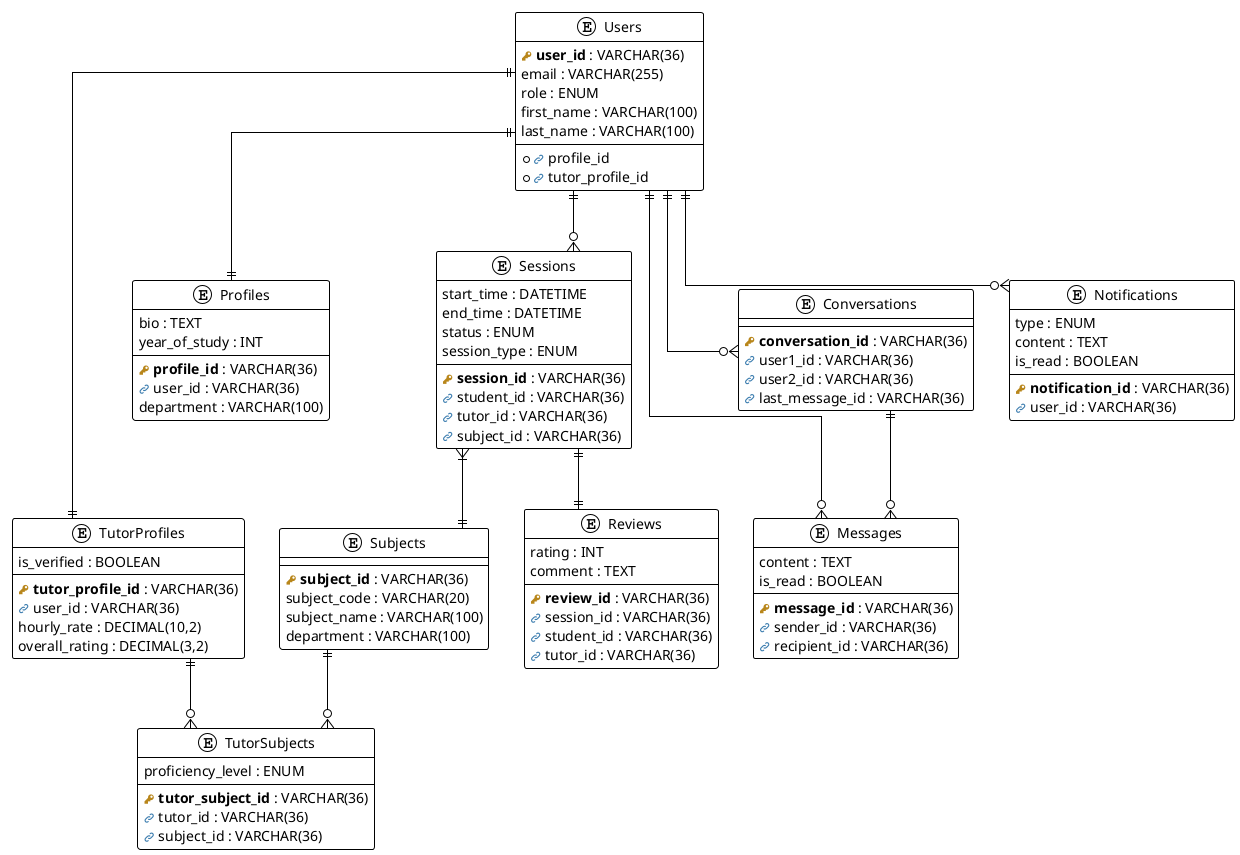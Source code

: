 @startuml PeerEd ER Diagram
!define primary_key(x) <b><color:#b8861b><&key></color> x</b>
!define foreign_key(x) <color:#3c7daf><&link-intact></color> x

!theme plain
skinparam linetype ortho

entity "Users" {
    primary_key(user_id) : VARCHAR(36)
    email : VARCHAR(255)
    role : ENUM
    first_name : VARCHAR(100)
    last_name : VARCHAR(100)
    --
    + foreign_key(profile_id)
    + foreign_key(tutor_profile_id)
}

entity "Profiles" {
    primary_key(profile_id) : VARCHAR(36)
    foreign_key(user_id) : VARCHAR(36)
    bio : TEXT
    department : VARCHAR(100)
    year_of_study : INT
}

entity "TutorProfiles" {
    primary_key(tutor_profile_id) : VARCHAR(36)
    foreign_key(user_id) : VARCHAR(36)
    hourly_rate : DECIMAL(10,2)
    is_verified : BOOLEAN
    overall_rating : DECIMAL(3,2)
}

entity "Subjects" {
    primary_key(subject_id) : VARCHAR(36)
    subject_code : VARCHAR(20)
    subject_name : VARCHAR(100)
    department : VARCHAR(100)
}

entity "TutorSubjects" {
    primary_key(tutor_subject_id) : VARCHAR(36)
    foreign_key(tutor_id) : VARCHAR(36)
    foreign_key(subject_id) : VARCHAR(36)
    proficiency_level : ENUM
}

entity "Sessions" {
    primary_key(session_id) : VARCHAR(36)
    foreign_key(student_id) : VARCHAR(36)
    foreign_key(tutor_id) : VARCHAR(36)
    foreign_key(subject_id) : VARCHAR(36)
    start_time : DATETIME
    end_time : DATETIME
    status : ENUM
    session_type : ENUM
}

entity "Reviews" {
    primary_key(review_id) : VARCHAR(36)
    foreign_key(session_id) : VARCHAR(36)
    foreign_key(student_id) : VARCHAR(36)
    foreign_key(tutor_id) : VARCHAR(36)
    rating : INT
    comment : TEXT
}

entity "Messages" {
    primary_key(message_id) : VARCHAR(36)
    foreign_key(sender_id) : VARCHAR(36)
    foreign_key(recipient_id) : VARCHAR(36)
    content : TEXT
    is_read : BOOLEAN
}

entity "Conversations" {
    primary_key(conversation_id) : VARCHAR(36)
    foreign_key(user1_id) : VARCHAR(36)
    foreign_key(user2_id) : VARCHAR(36)
    foreign_key(last_message_id) : VARCHAR(36)
}

entity "Notifications" {
    primary_key(notification_id) : VARCHAR(36)
    foreign_key(user_id) : VARCHAR(36)
    type : ENUM
    content : TEXT
    is_read : BOOLEAN
}

Users ||--|| Profiles
Users ||--|| TutorProfiles
Users ||--o{ Sessions
Users ||--o{ Messages
Users ||--o{ Notifications
Users ||--o{ Conversations

TutorProfiles ||--o{ TutorSubjects
Subjects ||--o{ TutorSubjects

Sessions ||--|| Reviews
Sessions }|--|| Subjects

Conversations ||--o{ Messages

@enduml